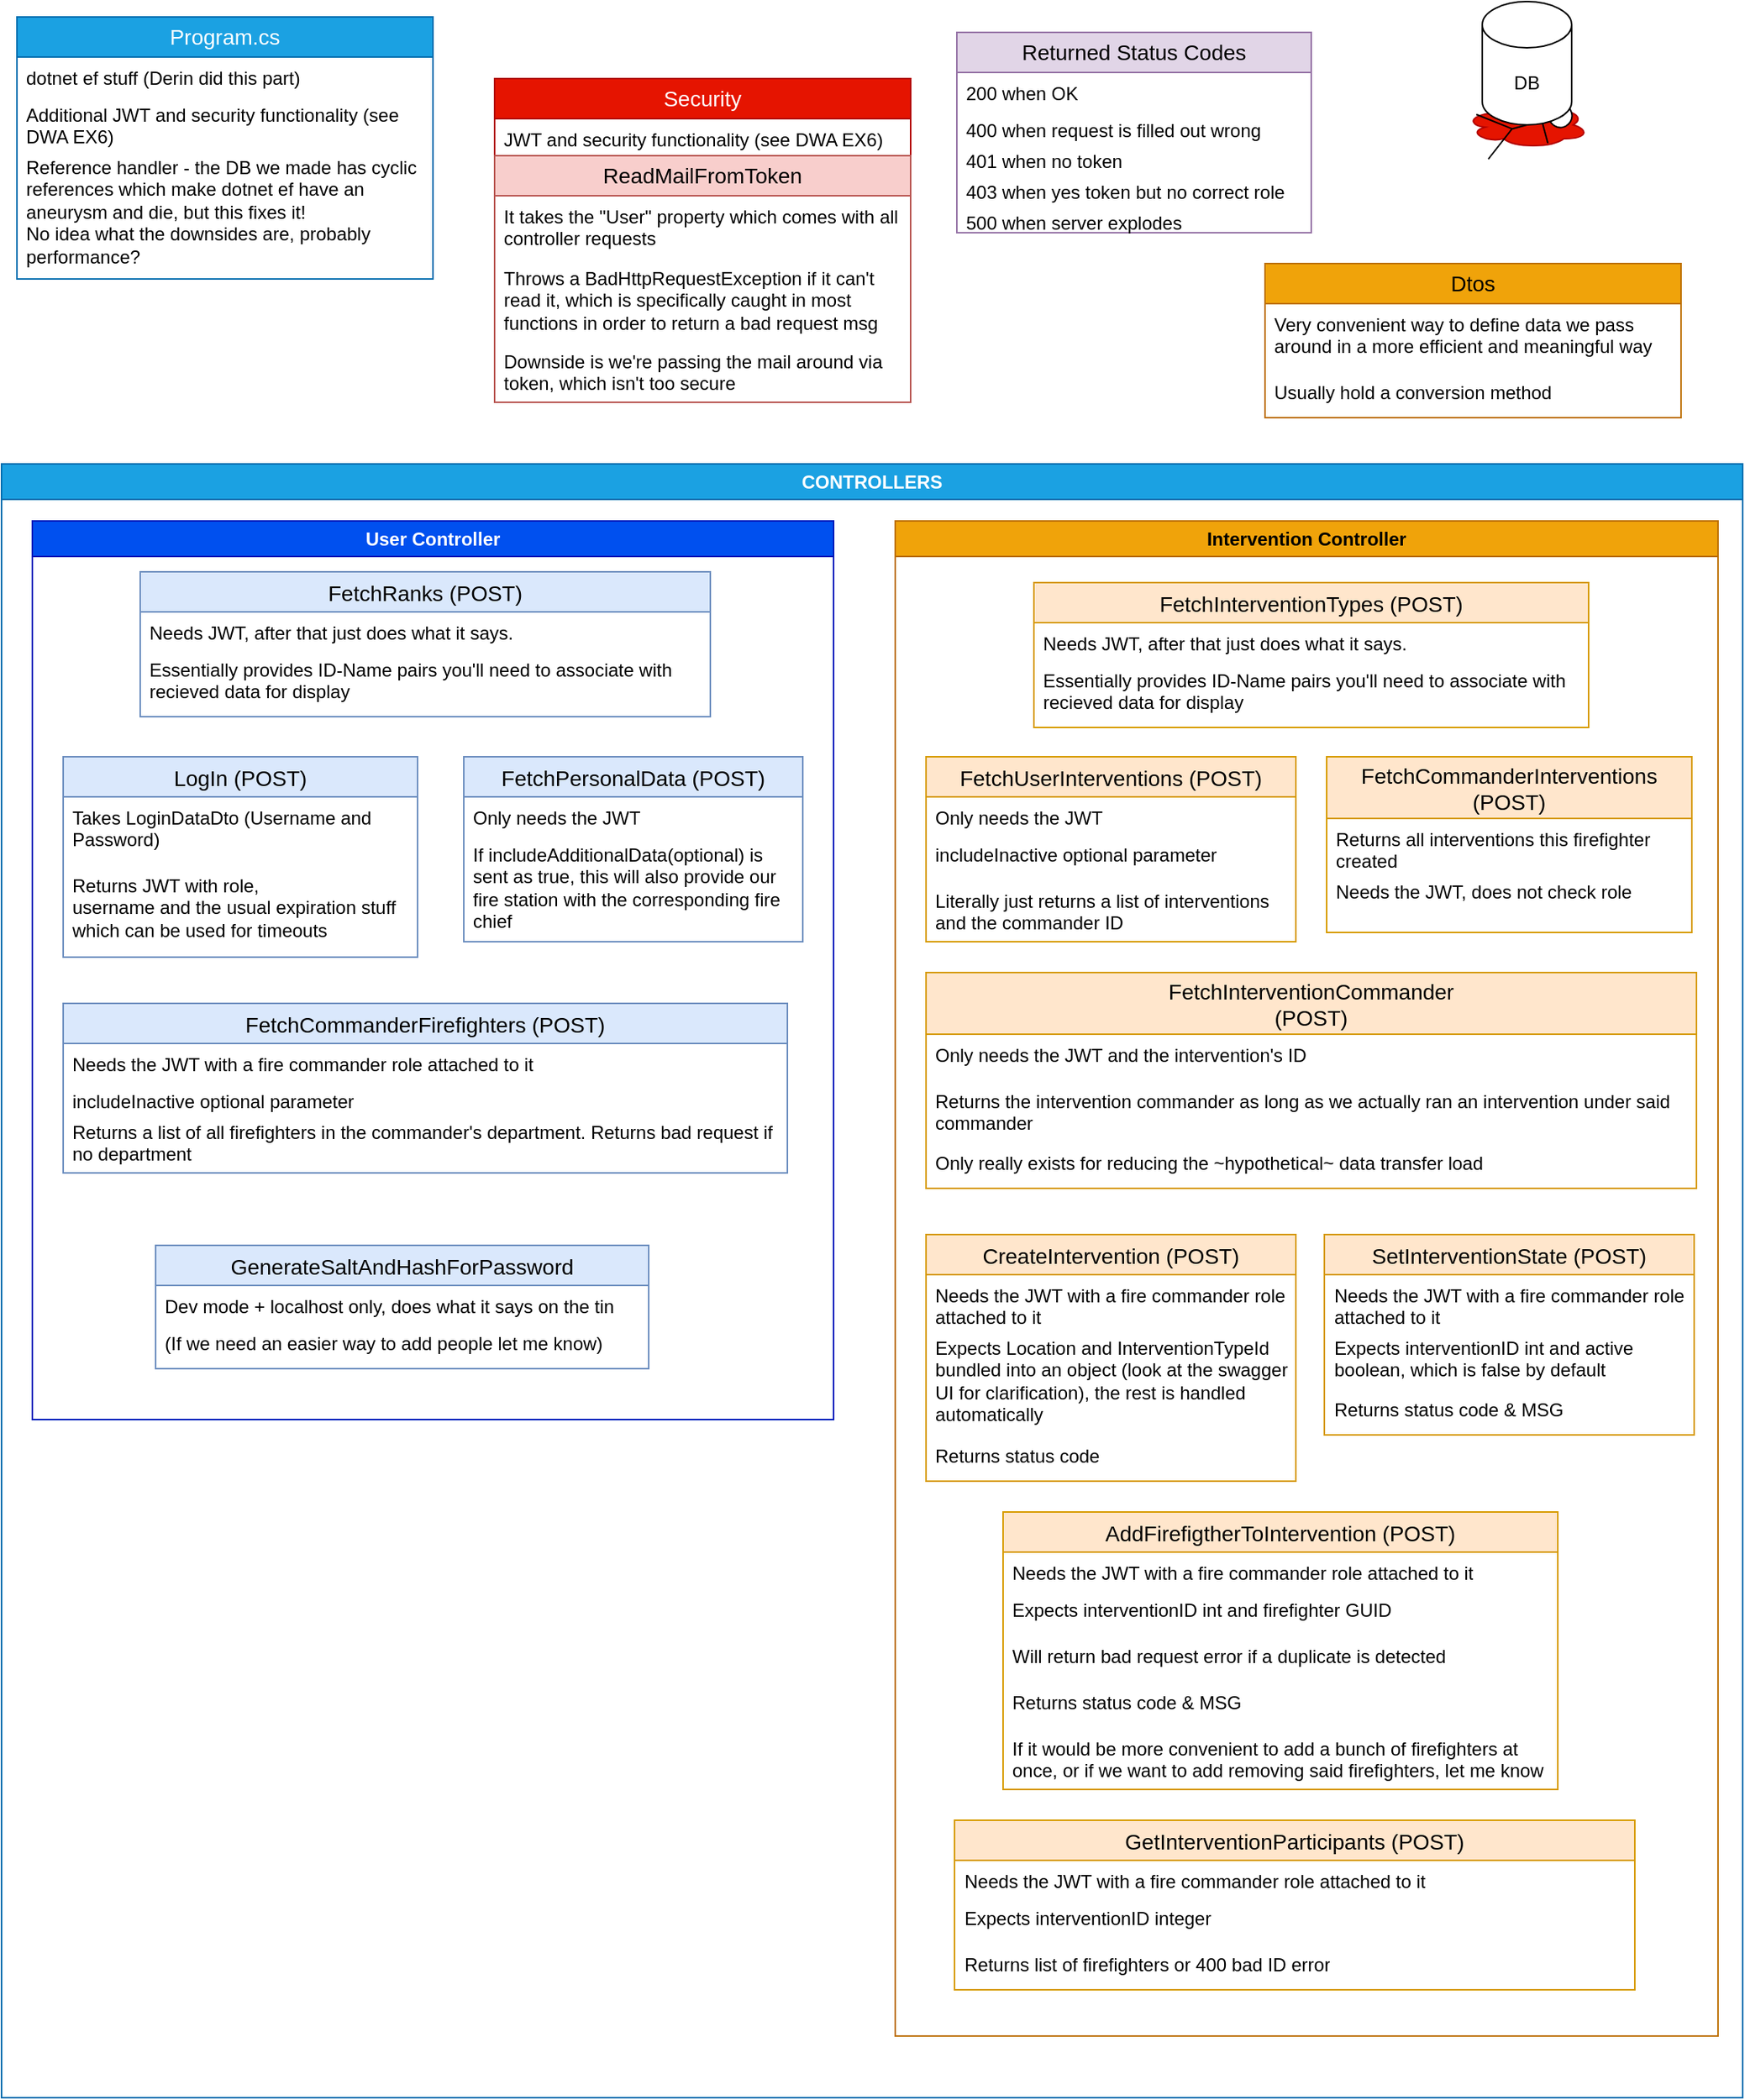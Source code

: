 <mxfile version="20.8.16" type="device"><diagram name="Page-1" id="-M5JCUoV6t4QpaWMbMyS"><mxGraphModel dx="1418" dy="828" grid="1" gridSize="10" guides="1" tooltips="1" connect="1" arrows="1" fold="1" page="1" pageScale="1" pageWidth="1169" pageHeight="827" math="0" shadow="0"><root><mxCell id="0"/><mxCell id="1" parent="0"/><mxCell id="ZA_Wk4F1g_JO69uGTBbo-46" value="" style="ellipse;shape=cloud;whiteSpace=wrap;html=1;fillColor=#e51400;fontColor=#ffffff;strokeColor=#B20000;" parent="1" vertex="1"><mxGeometry x="970" y="85" width="80" height="30" as="geometry"/></mxCell><mxCell id="ZA_Wk4F1g_JO69uGTBbo-14" value="" style="shape=umlActor;verticalLabelPosition=bottom;verticalAlign=top;html=1;outlineConnect=0;rotation=75;" parent="1" vertex="1"><mxGeometry x="995" y="70" width="30" height="60" as="geometry"/></mxCell><mxCell id="ZA_Wk4F1g_JO69uGTBbo-1" value="DB" style="shape=cylinder3;whiteSpace=wrap;html=1;boundedLbl=1;backgroundOutline=1;size=15;" parent="1" vertex="1"><mxGeometry x="981" y="20" width="58" height="80" as="geometry"/></mxCell><mxCell id="ZA_Wk4F1g_JO69uGTBbo-15" value="Program.cs" style="swimlane;fontStyle=0;childLayout=stackLayout;horizontal=1;startSize=26;horizontalStack=0;resizeParent=1;resizeParentMax=0;resizeLast=0;collapsible=1;marginBottom=0;align=center;fontSize=14;whiteSpace=wrap;fillColor=#1ba1e2;strokeColor=#006EAF;fontColor=#ffffff;" parent="1" vertex="1"><mxGeometry x="30" y="30" width="270" height="170" as="geometry"/></mxCell><mxCell id="ZA_Wk4F1g_JO69uGTBbo-16" value="dotnet ef stuff (Derin did this part)" style="text;strokeColor=none;fillColor=none;spacingLeft=4;spacingRight=4;overflow=hidden;rotatable=0;points=[[0,0.5],[1,0.5]];portConstraint=eastwest;fontSize=12;" parent="ZA_Wk4F1g_JO69uGTBbo-15" vertex="1"><mxGeometry y="26" width="270" height="24" as="geometry"/></mxCell><mxCell id="ZA_Wk4F1g_JO69uGTBbo-17" value="Additional JWT and security functionality (see DWA EX6)" style="text;strokeColor=none;fillColor=none;spacingLeft=4;spacingRight=4;overflow=hidden;rotatable=0;points=[[0,0.5],[1,0.5]];portConstraint=eastwest;fontSize=12;whiteSpace=wrap;" parent="ZA_Wk4F1g_JO69uGTBbo-15" vertex="1"><mxGeometry y="50" width="270" height="34" as="geometry"/></mxCell><mxCell id="ZA_Wk4F1g_JO69uGTBbo-18" value="Reference handler - the DB we made has cyclic references which make dotnet ef have an aneurysm and die, but this fixes it!&#10;No idea what the downsides are, probably performance?" style="text;strokeColor=none;fillColor=none;spacingLeft=4;spacingRight=4;overflow=hidden;rotatable=0;points=[[0,0.5],[1,0.5]];portConstraint=eastwest;fontSize=12;whiteSpace=wrap;" parent="ZA_Wk4F1g_JO69uGTBbo-15" vertex="1"><mxGeometry y="84" width="270" height="86" as="geometry"/></mxCell><mxCell id="ZA_Wk4F1g_JO69uGTBbo-34" value="Security" style="swimlane;fontStyle=0;childLayout=stackLayout;horizontal=1;startSize=26;horizontalStack=0;resizeParent=1;resizeParentMax=0;resizeLast=0;collapsible=1;marginBottom=0;align=center;fontSize=14;whiteSpace=wrap;fillColor=#e51400;fontColor=#ffffff;strokeColor=#B20000;" parent="1" vertex="1"><mxGeometry x="340" y="70" width="270" height="210" as="geometry"/></mxCell><mxCell id="ZA_Wk4F1g_JO69uGTBbo-36" value="JWT and security functionality (see DWA EX6)" style="text;strokeColor=none;fillColor=none;spacingLeft=4;spacingRight=4;overflow=hidden;rotatable=0;points=[[0,0.5],[1,0.5]];portConstraint=eastwest;fontSize=12;whiteSpace=wrap;" parent="ZA_Wk4F1g_JO69uGTBbo-34" vertex="1"><mxGeometry y="26" width="270" height="24" as="geometry"/></mxCell><mxCell id="9k-eRBXJ3-iOaLLvR6IK-3" value="ReadMailFromToken" style="swimlane;fontStyle=0;childLayout=stackLayout;horizontal=1;startSize=26;horizontalStack=0;resizeParent=1;resizeParentMax=0;resizeLast=0;collapsible=1;marginBottom=0;align=center;fontSize=14;whiteSpace=wrap;fillColor=#f8cecc;strokeColor=#b85450;" parent="ZA_Wk4F1g_JO69uGTBbo-34" vertex="1"><mxGeometry y="50" width="270" height="160" as="geometry"><mxRectangle y="50" width="270" height="30" as="alternateBounds"/></mxGeometry></mxCell><mxCell id="ZA_Wk4F1g_JO69uGTBbo-39" value="It takes the &quot;User&quot; property which comes with all controller requests" style="text;strokeColor=none;fillColor=none;spacingLeft=4;spacingRight=4;overflow=hidden;rotatable=0;points=[[0,0.5],[1,0.5]];portConstraint=eastwest;fontSize=12;whiteSpace=wrap;" parent="9k-eRBXJ3-iOaLLvR6IK-3" vertex="1"><mxGeometry y="26" width="270" height="40" as="geometry"/></mxCell><mxCell id="ZA_Wk4F1g_JO69uGTBbo-38" value="Throws a BadHttpRequestException if it can't read it, which is specifically caught in most functions in order to return a bad request msg" style="text;strokeColor=none;fillColor=none;spacingLeft=4;spacingRight=4;overflow=hidden;rotatable=0;points=[[0,0.5],[1,0.5]];portConstraint=eastwest;fontSize=12;whiteSpace=wrap;" parent="9k-eRBXJ3-iOaLLvR6IK-3" vertex="1"><mxGeometry y="66" width="270" height="54" as="geometry"/></mxCell><mxCell id="9k-eRBXJ3-iOaLLvR6IK-20" value="Downside is we're passing the mail around via token, which isn't too secure" style="text;strokeColor=none;fillColor=none;spacingLeft=4;spacingRight=4;overflow=hidden;rotatable=0;points=[[0,0.5],[1,0.5]];portConstraint=eastwest;fontSize=12;whiteSpace=wrap;" parent="9k-eRBXJ3-iOaLLvR6IK-3" vertex="1"><mxGeometry y="120" width="270" height="40" as="geometry"/></mxCell><mxCell id="ZA_Wk4F1g_JO69uGTBbo-40" value="Dtos" style="swimlane;fontStyle=0;childLayout=stackLayout;horizontal=1;startSize=26;horizontalStack=0;resizeParent=1;resizeParentMax=0;resizeLast=0;collapsible=1;marginBottom=0;align=center;fontSize=14;whiteSpace=wrap;fillColor=#f0a30a;fontColor=#000000;strokeColor=#BD7000;" parent="1" vertex="1"><mxGeometry x="840" y="190" width="270" height="100" as="geometry"/></mxCell><mxCell id="ZA_Wk4F1g_JO69uGTBbo-41" value="Very convenient way to define data we pass around in a more efficient and meaningful way" style="text;strokeColor=none;fillColor=none;spacingLeft=4;spacingRight=4;overflow=hidden;rotatable=0;points=[[0,0.5],[1,0.5]];portConstraint=eastwest;fontSize=12;whiteSpace=wrap;" parent="ZA_Wk4F1g_JO69uGTBbo-40" vertex="1"><mxGeometry y="26" width="270" height="44" as="geometry"/></mxCell><mxCell id="ZA_Wk4F1g_JO69uGTBbo-45" value="Usually hold a conversion method" style="text;strokeColor=none;fillColor=none;spacingLeft=4;spacingRight=4;overflow=hidden;rotatable=0;points=[[0,0.5],[1,0.5]];portConstraint=eastwest;fontSize=12;whiteSpace=wrap;" parent="ZA_Wk4F1g_JO69uGTBbo-40" vertex="1"><mxGeometry y="70" width="270" height="30" as="geometry"/></mxCell><mxCell id="ZA_Wk4F1g_JO69uGTBbo-47" value="CONTROLLERS" style="swimlane;whiteSpace=wrap;html=1;fillColor=#1ba1e2;strokeColor=#006EAF;fontColor=#ffffff;" parent="1" vertex="1"><mxGeometry x="20" y="320" width="1130" height="1060" as="geometry"><mxRectangle x="20" y="280" width="130" height="30" as="alternateBounds"/></mxGeometry></mxCell><mxCell id="ZA_Wk4F1g_JO69uGTBbo-2" value="Intervention Controller" style="swimlane;whiteSpace=wrap;html=1;fillColor=#f0a30a;strokeColor=#BD7000;fontColor=#000000;" parent="ZA_Wk4F1g_JO69uGTBbo-47" vertex="1"><mxGeometry x="580" y="37" width="534" height="983" as="geometry"/></mxCell><mxCell id="ZA_Wk4F1g_JO69uGTBbo-24" value="FetchUserInterventions (POST)" style="swimlane;fontStyle=0;childLayout=stackLayout;horizontal=1;startSize=26;horizontalStack=0;resizeParent=1;resizeParentMax=0;resizeLast=0;collapsible=1;marginBottom=0;align=center;fontSize=14;fillColor=#ffe6cc;strokeColor=#d79b00;" parent="ZA_Wk4F1g_JO69uGTBbo-2" vertex="1"><mxGeometry x="20" y="153" width="240" height="120" as="geometry"><mxRectangle x="10" y="46" width="240" height="30" as="alternateBounds"/></mxGeometry></mxCell><mxCell id="ZA_Wk4F1g_JO69uGTBbo-25" value="Only needs the JWT" style="text;strokeColor=none;fillColor=none;spacingLeft=4;spacingRight=4;overflow=hidden;rotatable=0;points=[[0,0.5],[1,0.5]];portConstraint=eastwest;fontSize=12;whiteSpace=wrap;" parent="ZA_Wk4F1g_JO69uGTBbo-24" vertex="1"><mxGeometry y="26" width="240" height="24" as="geometry"/></mxCell><mxCell id="ZA_Wk4F1g_JO69uGTBbo-26" value="includeInactive optional parameter" style="text;strokeColor=none;fillColor=none;spacingLeft=4;spacingRight=4;overflow=hidden;rotatable=0;points=[[0,0.5],[1,0.5]];portConstraint=eastwest;fontSize=12;whiteSpace=wrap;" parent="ZA_Wk4F1g_JO69uGTBbo-24" vertex="1"><mxGeometry y="50" width="240" height="30" as="geometry"/></mxCell><mxCell id="ZA_Wk4F1g_JO69uGTBbo-28" value="Literally just returns a list of interventions and the commander ID" style="text;strokeColor=none;fillColor=none;spacingLeft=4;spacingRight=4;overflow=hidden;rotatable=0;points=[[0,0.5],[1,0.5]];portConstraint=eastwest;fontSize=12;whiteSpace=wrap;" parent="ZA_Wk4F1g_JO69uGTBbo-24" vertex="1"><mxGeometry y="80" width="240" height="40" as="geometry"/></mxCell><mxCell id="ZA_Wk4F1g_JO69uGTBbo-29" value="FetchInterventionCommander&#10;(POST)" style="swimlane;fontStyle=0;childLayout=stackLayout;horizontal=1;startSize=40;horizontalStack=0;resizeParent=1;resizeParentMax=0;resizeLast=0;collapsible=1;marginBottom=0;align=center;fontSize=14;fillColor=#ffe6cc;strokeColor=#d79b00;" parent="ZA_Wk4F1g_JO69uGTBbo-2" vertex="1"><mxGeometry x="20" y="293" width="500" height="140" as="geometry"><mxRectangle x="260" y="36" width="260" height="50" as="alternateBounds"/></mxGeometry></mxCell><mxCell id="ZA_Wk4F1g_JO69uGTBbo-30" value="Only needs the JWT and the intervention's ID" style="text;strokeColor=none;fillColor=none;spacingLeft=4;spacingRight=4;overflow=hidden;rotatable=0;points=[[0,0.5],[1,0.5]];portConstraint=eastwest;fontSize=12;whiteSpace=wrap;" parent="ZA_Wk4F1g_JO69uGTBbo-29" vertex="1"><mxGeometry y="40" width="500" height="30" as="geometry"/></mxCell><mxCell id="ZA_Wk4F1g_JO69uGTBbo-32" value="Returns the intervention commander as long as we actually ran an intervention under said commander" style="text;strokeColor=none;fillColor=none;spacingLeft=4;spacingRight=4;overflow=hidden;rotatable=0;points=[[0,0.5],[1,0.5]];portConstraint=eastwest;fontSize=12;whiteSpace=wrap;" parent="ZA_Wk4F1g_JO69uGTBbo-29" vertex="1"><mxGeometry y="70" width="500" height="40" as="geometry"/></mxCell><mxCell id="ZA_Wk4F1g_JO69uGTBbo-33" value="Only really exists for reducing the ~hypothetical~ data transfer load" style="text;strokeColor=none;fillColor=none;spacingLeft=4;spacingRight=4;overflow=hidden;rotatable=0;points=[[0,0.5],[1,0.5]];portConstraint=eastwest;fontSize=12;whiteSpace=wrap;" parent="ZA_Wk4F1g_JO69uGTBbo-29" vertex="1"><mxGeometry y="110" width="500" height="30" as="geometry"/></mxCell><mxCell id="9k-eRBXJ3-iOaLLvR6IK-7" value="CreateIntervention (POST)" style="swimlane;fontStyle=0;childLayout=stackLayout;horizontal=1;startSize=26;horizontalStack=0;resizeParent=1;resizeParentMax=0;resizeLast=0;collapsible=1;marginBottom=0;align=center;fontSize=14;fillColor=#ffe6cc;strokeColor=#d79b00;" parent="ZA_Wk4F1g_JO69uGTBbo-2" vertex="1"><mxGeometry x="20" y="463" width="240" height="160" as="geometry"/></mxCell><mxCell id="9k-eRBXJ3-iOaLLvR6IK-8" value="Needs the JWT with a fire commander role attached to it" style="text;strokeColor=none;fillColor=none;spacingLeft=4;spacingRight=4;overflow=hidden;rotatable=0;points=[[0,0.5],[1,0.5]];portConstraint=eastwest;fontSize=12;whiteSpace=wrap;" parent="9k-eRBXJ3-iOaLLvR6IK-7" vertex="1"><mxGeometry y="26" width="240" height="34" as="geometry"/></mxCell><mxCell id="9k-eRBXJ3-iOaLLvR6IK-9" value="Expects Location and InterventionTypeId bundled into an object (look at the swagger UI for clarification), the rest is handled automatically" style="text;strokeColor=none;fillColor=none;spacingLeft=4;spacingRight=4;overflow=hidden;rotatable=0;points=[[0,0.5],[1,0.5]];portConstraint=eastwest;fontSize=12;whiteSpace=wrap;" parent="9k-eRBXJ3-iOaLLvR6IK-7" vertex="1"><mxGeometry y="60" width="240" height="70" as="geometry"/></mxCell><mxCell id="9k-eRBXJ3-iOaLLvR6IK-26" value="Returns status code" style="text;strokeColor=none;fillColor=none;spacingLeft=4;spacingRight=4;overflow=hidden;rotatable=0;points=[[0,0.5],[1,0.5]];portConstraint=eastwest;fontSize=12;whiteSpace=wrap;" parent="9k-eRBXJ3-iOaLLvR6IK-7" vertex="1"><mxGeometry y="130" width="240" height="30" as="geometry"/></mxCell><mxCell id="9k-eRBXJ3-iOaLLvR6IK-11" value="FetchInterventionTypes (POST)" style="swimlane;fontStyle=0;childLayout=stackLayout;horizontal=1;startSize=26;horizontalStack=0;resizeParent=1;resizeParentMax=0;resizeLast=0;collapsible=1;marginBottom=0;align=center;fontSize=14;fillColor=#ffe6cc;strokeColor=#d79b00;" parent="ZA_Wk4F1g_JO69uGTBbo-2" vertex="1"><mxGeometry x="90" y="40" width="360" height="94" as="geometry"><mxRectangle x="270" y="213" width="240" height="30" as="alternateBounds"/></mxGeometry></mxCell><mxCell id="9k-eRBXJ3-iOaLLvR6IK-19" value="Needs JWT, after that just does what it says." style="text;strokeColor=none;fillColor=none;spacingLeft=4;spacingRight=4;overflow=hidden;rotatable=0;points=[[0,0.5],[1,0.5]];portConstraint=eastwest;fontSize=12;whiteSpace=wrap;" parent="9k-eRBXJ3-iOaLLvR6IK-11" vertex="1"><mxGeometry y="26" width="360" height="24" as="geometry"/></mxCell><mxCell id="9k-eRBXJ3-iOaLLvR6IK-39" value="Essentially provides ID-Name pairs you'll need to associate with recieved data for display" style="text;strokeColor=none;fillColor=none;spacingLeft=4;spacingRight=4;overflow=hidden;rotatable=0;points=[[0,0.5],[1,0.5]];portConstraint=eastwest;fontSize=12;whiteSpace=wrap;" parent="9k-eRBXJ3-iOaLLvR6IK-11" vertex="1"><mxGeometry y="50" width="360" height="44" as="geometry"/></mxCell><mxCell id="9k-eRBXJ3-iOaLLvR6IK-22" value="FetchCommanderInterventions&#10;(POST)" style="swimlane;fontStyle=0;childLayout=stackLayout;horizontal=1;startSize=40;horizontalStack=0;resizeParent=1;resizeParentMax=0;resizeLast=0;collapsible=1;marginBottom=0;align=center;fontSize=14;fillColor=#ffe6cc;strokeColor=#d79b00;" parent="ZA_Wk4F1g_JO69uGTBbo-2" vertex="1"><mxGeometry x="280" y="153" width="237" height="114" as="geometry"><mxRectangle x="10" y="46" width="240" height="30" as="alternateBounds"/></mxGeometry></mxCell><mxCell id="9k-eRBXJ3-iOaLLvR6IK-24" value="Returns all interventions this firefighter created" style="text;strokeColor=none;fillColor=none;spacingLeft=4;spacingRight=4;overflow=hidden;rotatable=0;points=[[0,0.5],[1,0.5]];portConstraint=eastwest;fontSize=12;whiteSpace=wrap;" parent="9k-eRBXJ3-iOaLLvR6IK-22" vertex="1"><mxGeometry y="40" width="237" height="34" as="geometry"/></mxCell><mxCell id="9k-eRBXJ3-iOaLLvR6IK-23" value="Needs the JWT, does not check role" style="text;strokeColor=none;fillColor=none;spacingLeft=4;spacingRight=4;overflow=hidden;rotatable=0;points=[[0,0.5],[1,0.5]];portConstraint=eastwest;fontSize=12;whiteSpace=wrap;" parent="9k-eRBXJ3-iOaLLvR6IK-22" vertex="1"><mxGeometry y="74" width="237" height="40" as="geometry"/></mxCell><mxCell id="9k-eRBXJ3-iOaLLvR6IK-46" value="SetInterventionState (POST)" style="swimlane;fontStyle=0;childLayout=stackLayout;horizontal=1;startSize=26;horizontalStack=0;resizeParent=1;resizeParentMax=0;resizeLast=0;collapsible=1;marginBottom=0;align=center;fontSize=14;fillColor=#ffe6cc;strokeColor=#d79b00;" parent="ZA_Wk4F1g_JO69uGTBbo-2" vertex="1"><mxGeometry x="278.5" y="463" width="240" height="130" as="geometry"/></mxCell><mxCell id="9k-eRBXJ3-iOaLLvR6IK-47" value="Needs the JWT with a fire commander role attached to it" style="text;strokeColor=none;fillColor=none;spacingLeft=4;spacingRight=4;overflow=hidden;rotatable=0;points=[[0,0.5],[1,0.5]];portConstraint=eastwest;fontSize=12;whiteSpace=wrap;" parent="9k-eRBXJ3-iOaLLvR6IK-46" vertex="1"><mxGeometry y="26" width="240" height="34" as="geometry"/></mxCell><mxCell id="9k-eRBXJ3-iOaLLvR6IK-48" value="Expects interventionID int and active boolean, which is false by default" style="text;strokeColor=none;fillColor=none;spacingLeft=4;spacingRight=4;overflow=hidden;rotatable=0;points=[[0,0.5],[1,0.5]];portConstraint=eastwest;fontSize=12;whiteSpace=wrap;" parent="9k-eRBXJ3-iOaLLvR6IK-46" vertex="1"><mxGeometry y="60" width="240" height="40" as="geometry"/></mxCell><mxCell id="9k-eRBXJ3-iOaLLvR6IK-49" value="Returns status code &amp; MSG" style="text;strokeColor=none;fillColor=none;spacingLeft=4;spacingRight=4;overflow=hidden;rotatable=0;points=[[0,0.5],[1,0.5]];portConstraint=eastwest;fontSize=12;whiteSpace=wrap;" parent="9k-eRBXJ3-iOaLLvR6IK-46" vertex="1"><mxGeometry y="100" width="240" height="30" as="geometry"/></mxCell><mxCell id="9k-eRBXJ3-iOaLLvR6IK-50" value="AddFirefigtherToIntervention (POST)" style="swimlane;fontStyle=0;childLayout=stackLayout;horizontal=1;startSize=26;horizontalStack=0;resizeParent=1;resizeParentMax=0;resizeLast=0;collapsible=1;marginBottom=0;align=center;fontSize=14;fillColor=#ffe6cc;strokeColor=#d79b00;" parent="ZA_Wk4F1g_JO69uGTBbo-2" vertex="1"><mxGeometry x="70" y="643" width="360" height="180" as="geometry"/></mxCell><mxCell id="9k-eRBXJ3-iOaLLvR6IK-51" value="Needs the JWT with a fire commander role attached to it" style="text;strokeColor=none;fillColor=none;spacingLeft=4;spacingRight=4;overflow=hidden;rotatable=0;points=[[0,0.5],[1,0.5]];portConstraint=eastwest;fontSize=12;whiteSpace=wrap;" parent="9k-eRBXJ3-iOaLLvR6IK-50" vertex="1"><mxGeometry y="26" width="360" height="24" as="geometry"/></mxCell><mxCell id="9k-eRBXJ3-iOaLLvR6IK-52" value="Expects interventionID int and firefighter GUID" style="text;strokeColor=none;fillColor=none;spacingLeft=4;spacingRight=4;overflow=hidden;rotatable=0;points=[[0,0.5],[1,0.5]];portConstraint=eastwest;fontSize=12;whiteSpace=wrap;" parent="9k-eRBXJ3-iOaLLvR6IK-50" vertex="1"><mxGeometry y="50" width="360" height="30" as="geometry"/></mxCell><mxCell id="9k-eRBXJ3-iOaLLvR6IK-54" value="Will return bad request error if a duplicate is detected" style="text;strokeColor=none;fillColor=none;spacingLeft=4;spacingRight=4;overflow=hidden;rotatable=0;points=[[0,0.5],[1,0.5]];portConstraint=eastwest;fontSize=12;whiteSpace=wrap;" parent="9k-eRBXJ3-iOaLLvR6IK-50" vertex="1"><mxGeometry y="80" width="360" height="30" as="geometry"/></mxCell><mxCell id="9k-eRBXJ3-iOaLLvR6IK-53" value="Returns status code &amp; MSG" style="text;strokeColor=none;fillColor=none;spacingLeft=4;spacingRight=4;overflow=hidden;rotatable=0;points=[[0,0.5],[1,0.5]];portConstraint=eastwest;fontSize=12;whiteSpace=wrap;" parent="9k-eRBXJ3-iOaLLvR6IK-50" vertex="1"><mxGeometry y="110" width="360" height="30" as="geometry"/></mxCell><mxCell id="wWEbPFIOZVqHFXH8zA09-1" value="If it would be more convenient to add a bunch of firefighters at once, or if we want to add removing said firefighters, let me know" style="text;strokeColor=none;fillColor=none;spacingLeft=4;spacingRight=4;overflow=hidden;rotatable=0;points=[[0,0.5],[1,0.5]];portConstraint=eastwest;fontSize=12;whiteSpace=wrap;" parent="9k-eRBXJ3-iOaLLvR6IK-50" vertex="1"><mxGeometry y="140" width="360" height="40" as="geometry"/></mxCell><mxCell id="VpXU_jCPeeglO9P4RSFn-1" value="GetInterventionParticipants (POST)" style="swimlane;fontStyle=0;childLayout=stackLayout;horizontal=1;startSize=26;horizontalStack=0;resizeParent=1;resizeParentMax=0;resizeLast=0;collapsible=1;marginBottom=0;align=center;fontSize=14;fillColor=#ffe6cc;strokeColor=#d79b00;" vertex="1" parent="ZA_Wk4F1g_JO69uGTBbo-2"><mxGeometry x="38.5" y="843" width="441.5" height="110" as="geometry"/></mxCell><mxCell id="VpXU_jCPeeglO9P4RSFn-2" value="Needs the JWT with a fire commander role attached to it" style="text;strokeColor=none;fillColor=none;spacingLeft=4;spacingRight=4;overflow=hidden;rotatable=0;points=[[0,0.5],[1,0.5]];portConstraint=eastwest;fontSize=12;whiteSpace=wrap;" vertex="1" parent="VpXU_jCPeeglO9P4RSFn-1"><mxGeometry y="26" width="441.5" height="24" as="geometry"/></mxCell><mxCell id="VpXU_jCPeeglO9P4RSFn-3" value="Expects interventionID integer" style="text;strokeColor=none;fillColor=none;spacingLeft=4;spacingRight=4;overflow=hidden;rotatable=0;points=[[0,0.5],[1,0.5]];portConstraint=eastwest;fontSize=12;whiteSpace=wrap;" vertex="1" parent="VpXU_jCPeeglO9P4RSFn-1"><mxGeometry y="50" width="441.5" height="30" as="geometry"/></mxCell><mxCell id="VpXU_jCPeeglO9P4RSFn-4" value="Returns list of firefighters or 400 bad ID error" style="text;strokeColor=none;fillColor=none;spacingLeft=4;spacingRight=4;overflow=hidden;rotatable=0;points=[[0,0.5],[1,0.5]];portConstraint=eastwest;fontSize=12;whiteSpace=wrap;" vertex="1" parent="VpXU_jCPeeglO9P4RSFn-1"><mxGeometry y="80" width="441.5" height="30" as="geometry"/></mxCell><mxCell id="ZA_Wk4F1g_JO69uGTBbo-3" value="User Controller" style="swimlane;whiteSpace=wrap;html=1;fillColor=#0050ef;strokeColor=#001DBC;fontColor=#ffffff;" parent="ZA_Wk4F1g_JO69uGTBbo-47" vertex="1"><mxGeometry x="20" y="37" width="520" height="583" as="geometry"/></mxCell><mxCell id="ZA_Wk4F1g_JO69uGTBbo-6" value="LogIn (POST)" style="swimlane;fontStyle=0;childLayout=stackLayout;horizontal=1;startSize=26;horizontalStack=0;resizeParent=1;resizeParentMax=0;resizeLast=0;collapsible=1;marginBottom=0;align=center;fontSize=14;fillColor=#dae8fc;strokeColor=#6c8ebf;" parent="ZA_Wk4F1g_JO69uGTBbo-3" vertex="1"><mxGeometry x="20" y="153" width="230" height="130" as="geometry"/></mxCell><mxCell id="ZA_Wk4F1g_JO69uGTBbo-7" value="Takes LoginDataDto (Username and Password)" style="text;strokeColor=none;fillColor=none;spacingLeft=4;spacingRight=4;overflow=hidden;rotatable=0;points=[[0,0.5],[1,0.5]];portConstraint=eastwest;fontSize=12;whiteSpace=wrap;" parent="ZA_Wk4F1g_JO69uGTBbo-6" vertex="1"><mxGeometry y="26" width="230" height="44" as="geometry"/></mxCell><mxCell id="ZA_Wk4F1g_JO69uGTBbo-10" value="Returns JWT with role,&#10;username and the usual expiration stuff which can be used for timeouts" style="text;strokeColor=none;fillColor=none;spacingLeft=4;spacingRight=4;overflow=hidden;rotatable=0;points=[[0,0.5],[1,0.5]];portConstraint=eastwest;fontSize=12;whiteSpace=wrap;" parent="ZA_Wk4F1g_JO69uGTBbo-6" vertex="1"><mxGeometry y="70" width="230" height="60" as="geometry"/></mxCell><mxCell id="ZA_Wk4F1g_JO69uGTBbo-11" value="FetchPersonalData (POST)" style="swimlane;fontStyle=0;childLayout=stackLayout;horizontal=1;startSize=26;horizontalStack=0;resizeParent=1;resizeParentMax=0;resizeLast=0;collapsible=1;marginBottom=0;align=center;fontSize=14;fillColor=#dae8fc;strokeColor=#6c8ebf;" parent="ZA_Wk4F1g_JO69uGTBbo-3" vertex="1"><mxGeometry x="280" y="153" width="220" height="120" as="geometry"/></mxCell><mxCell id="ZA_Wk4F1g_JO69uGTBbo-12" value="Only needs the JWT" style="text;strokeColor=none;fillColor=none;spacingLeft=4;spacingRight=4;overflow=hidden;rotatable=0;points=[[0,0.5],[1,0.5]];portConstraint=eastwest;fontSize=12;whiteSpace=wrap;" parent="ZA_Wk4F1g_JO69uGTBbo-11" vertex="1"><mxGeometry y="26" width="220" height="24" as="geometry"/></mxCell><mxCell id="ZA_Wk4F1g_JO69uGTBbo-22" value="If includeAdditionalData(optional) is sent as true, this will also provide our fire station with the corresponding fire chief" style="text;strokeColor=none;fillColor=none;spacingLeft=4;spacingRight=4;overflow=hidden;rotatable=0;points=[[0,0.5],[1,0.5]];portConstraint=eastwest;fontSize=12;whiteSpace=wrap;" parent="ZA_Wk4F1g_JO69uGTBbo-11" vertex="1"><mxGeometry y="50" width="220" height="70" as="geometry"/></mxCell><mxCell id="ZA_Wk4F1g_JO69uGTBbo-19" value="GenerateSaltAndHashForPassword" style="swimlane;fontStyle=0;childLayout=stackLayout;horizontal=1;startSize=26;horizontalStack=0;resizeParent=1;resizeParentMax=0;resizeLast=0;collapsible=1;marginBottom=0;align=center;fontSize=14;fillColor=#dae8fc;strokeColor=#6c8ebf;" parent="ZA_Wk4F1g_JO69uGTBbo-3" vertex="1"><mxGeometry x="80" y="470" width="320" height="80" as="geometry"/></mxCell><mxCell id="ZA_Wk4F1g_JO69uGTBbo-20" value="Dev mode + localhost only, does what it says on the tin" style="text;strokeColor=none;fillColor=none;spacingLeft=4;spacingRight=4;overflow=hidden;rotatable=0;points=[[0,0.5],[1,0.5]];portConstraint=eastwest;fontSize=12;whiteSpace=wrap;" parent="ZA_Wk4F1g_JO69uGTBbo-19" vertex="1"><mxGeometry y="26" width="320" height="24" as="geometry"/></mxCell><mxCell id="ZA_Wk4F1g_JO69uGTBbo-23" value="(If we need an easier way to add people let me know)" style="text;strokeColor=none;fillColor=none;spacingLeft=4;spacingRight=4;overflow=hidden;rotatable=0;points=[[0,0.5],[1,0.5]];portConstraint=eastwest;fontSize=12;whiteSpace=wrap;" parent="ZA_Wk4F1g_JO69uGTBbo-19" vertex="1"><mxGeometry y="50" width="320" height="30" as="geometry"/></mxCell><mxCell id="9k-eRBXJ3-iOaLLvR6IK-15" value="FetchRanks (POST)" style="swimlane;fontStyle=0;childLayout=stackLayout;horizontal=1;startSize=26;horizontalStack=0;resizeParent=1;resizeParentMax=0;resizeLast=0;collapsible=1;marginBottom=0;align=center;fontSize=14;fillColor=#dae8fc;strokeColor=#6c8ebf;" parent="ZA_Wk4F1g_JO69uGTBbo-3" vertex="1"><mxGeometry x="70" y="33" width="370" height="94" as="geometry"><mxRectangle x="350" y="236" width="170" height="30" as="alternateBounds"/></mxGeometry></mxCell><mxCell id="9k-eRBXJ3-iOaLLvR6IK-18" value="Needs JWT, after that just does what it says." style="text;strokeColor=none;fillColor=none;spacingLeft=4;spacingRight=4;overflow=hidden;rotatable=0;points=[[0,0.5],[1,0.5]];portConstraint=eastwest;fontSize=12;whiteSpace=wrap;" parent="9k-eRBXJ3-iOaLLvR6IK-15" vertex="1"><mxGeometry y="26" width="370" height="24" as="geometry"/></mxCell><mxCell id="9k-eRBXJ3-iOaLLvR6IK-40" value="Essentially provides ID-Name pairs you'll need to associate with recieved data for display" style="text;strokeColor=none;fillColor=none;spacingLeft=4;spacingRight=4;overflow=hidden;rotatable=0;points=[[0,0.5],[1,0.5]];portConstraint=eastwest;fontSize=12;whiteSpace=wrap;" parent="9k-eRBXJ3-iOaLLvR6IK-15" vertex="1"><mxGeometry y="50" width="370" height="44" as="geometry"/></mxCell><mxCell id="9k-eRBXJ3-iOaLLvR6IK-33" value="FetchCommanderFirefighters (POST)" style="swimlane;fontStyle=0;childLayout=stackLayout;horizontal=1;startSize=26;horizontalStack=0;resizeParent=1;resizeParentMax=0;resizeLast=0;collapsible=1;marginBottom=0;align=center;fontSize=14;fillColor=#dae8fc;strokeColor=#6c8ebf;" parent="ZA_Wk4F1g_JO69uGTBbo-3" vertex="1"><mxGeometry x="20" y="313" width="470" height="110" as="geometry"/></mxCell><mxCell id="9k-eRBXJ3-iOaLLvR6IK-34" value="Needs the JWT with a fire commander role attached to it" style="text;strokeColor=none;fillColor=none;spacingLeft=4;spacingRight=4;overflow=hidden;rotatable=0;points=[[0,0.5],[1,0.5]];portConstraint=eastwest;fontSize=12;whiteSpace=wrap;" parent="9k-eRBXJ3-iOaLLvR6IK-33" vertex="1"><mxGeometry y="26" width="470" height="24" as="geometry"/></mxCell><mxCell id="9k-eRBXJ3-iOaLLvR6IK-38" value="includeInactive optional parameter" style="text;strokeColor=none;fillColor=none;spacingLeft=4;spacingRight=4;overflow=hidden;rotatable=0;points=[[0,0.5],[1,0.5]];portConstraint=eastwest;fontSize=12;whiteSpace=wrap;" parent="9k-eRBXJ3-iOaLLvR6IK-33" vertex="1"><mxGeometry y="50" width="470" height="20" as="geometry"/></mxCell><mxCell id="9k-eRBXJ3-iOaLLvR6IK-37" value="Returns a list of all firefighters in the commander's department. Returns bad request if no department " style="text;strokeColor=none;fillColor=none;spacingLeft=4;spacingRight=4;overflow=hidden;rotatable=0;points=[[0,0.5],[1,0.5]];portConstraint=eastwest;fontSize=12;whiteSpace=wrap;" parent="9k-eRBXJ3-iOaLLvR6IK-33" vertex="1"><mxGeometry y="70" width="470" height="40" as="geometry"/></mxCell><mxCell id="9k-eRBXJ3-iOaLLvR6IK-27" value="Returned Status Codes" style="swimlane;fontStyle=0;childLayout=stackLayout;horizontal=1;startSize=26;horizontalStack=0;resizeParent=1;resizeParentMax=0;resizeLast=0;collapsible=1;marginBottom=0;align=center;fontSize=14;whiteSpace=wrap;fillColor=#e1d5e7;strokeColor=#9673a6;" parent="1" vertex="1"><mxGeometry x="640" y="40" width="230" height="130" as="geometry"/></mxCell><mxCell id="9k-eRBXJ3-iOaLLvR6IK-28" value="200 when OK" style="text;strokeColor=none;fillColor=none;spacingLeft=4;spacingRight=4;overflow=hidden;rotatable=0;points=[[0,0.5],[1,0.5]];portConstraint=eastwest;fontSize=12;whiteSpace=wrap;" parent="9k-eRBXJ3-iOaLLvR6IK-27" vertex="1"><mxGeometry y="26" width="230" height="24" as="geometry"/></mxCell><mxCell id="9k-eRBXJ3-iOaLLvR6IK-32" value="400 when request is filled out wrong" style="text;strokeColor=none;fillColor=none;spacingLeft=4;spacingRight=4;overflow=hidden;rotatable=0;points=[[0,0.5],[1,0.5]];portConstraint=eastwest;fontSize=12;whiteSpace=wrap;" parent="9k-eRBXJ3-iOaLLvR6IK-27" vertex="1"><mxGeometry y="50" width="230" height="20" as="geometry"/></mxCell><mxCell id="9k-eRBXJ3-iOaLLvR6IK-29" value="401 when no token" style="text;strokeColor=none;fillColor=none;spacingLeft=4;spacingRight=4;overflow=hidden;rotatable=0;points=[[0,0.5],[1,0.5]];portConstraint=eastwest;fontSize=12;whiteSpace=wrap;" parent="9k-eRBXJ3-iOaLLvR6IK-27" vertex="1"><mxGeometry y="70" width="230" height="20" as="geometry"/></mxCell><mxCell id="9k-eRBXJ3-iOaLLvR6IK-30" value="403 when yes token but no correct role" style="text;strokeColor=none;fillColor=none;spacingLeft=4;spacingRight=4;overflow=hidden;rotatable=0;points=[[0,0.5],[1,0.5]];portConstraint=eastwest;fontSize=12;whiteSpace=wrap;" parent="9k-eRBXJ3-iOaLLvR6IK-27" vertex="1"><mxGeometry y="90" width="230" height="20" as="geometry"/></mxCell><mxCell id="9k-eRBXJ3-iOaLLvR6IK-31" value="500 when server explodes" style="text;strokeColor=none;fillColor=none;spacingLeft=4;spacingRight=4;overflow=hidden;rotatable=0;points=[[0,0.5],[1,0.5]];portConstraint=eastwest;fontSize=12;whiteSpace=wrap;" parent="9k-eRBXJ3-iOaLLvR6IK-27" vertex="1"><mxGeometry y="110" width="230" height="20" as="geometry"/></mxCell></root></mxGraphModel></diagram></mxfile>